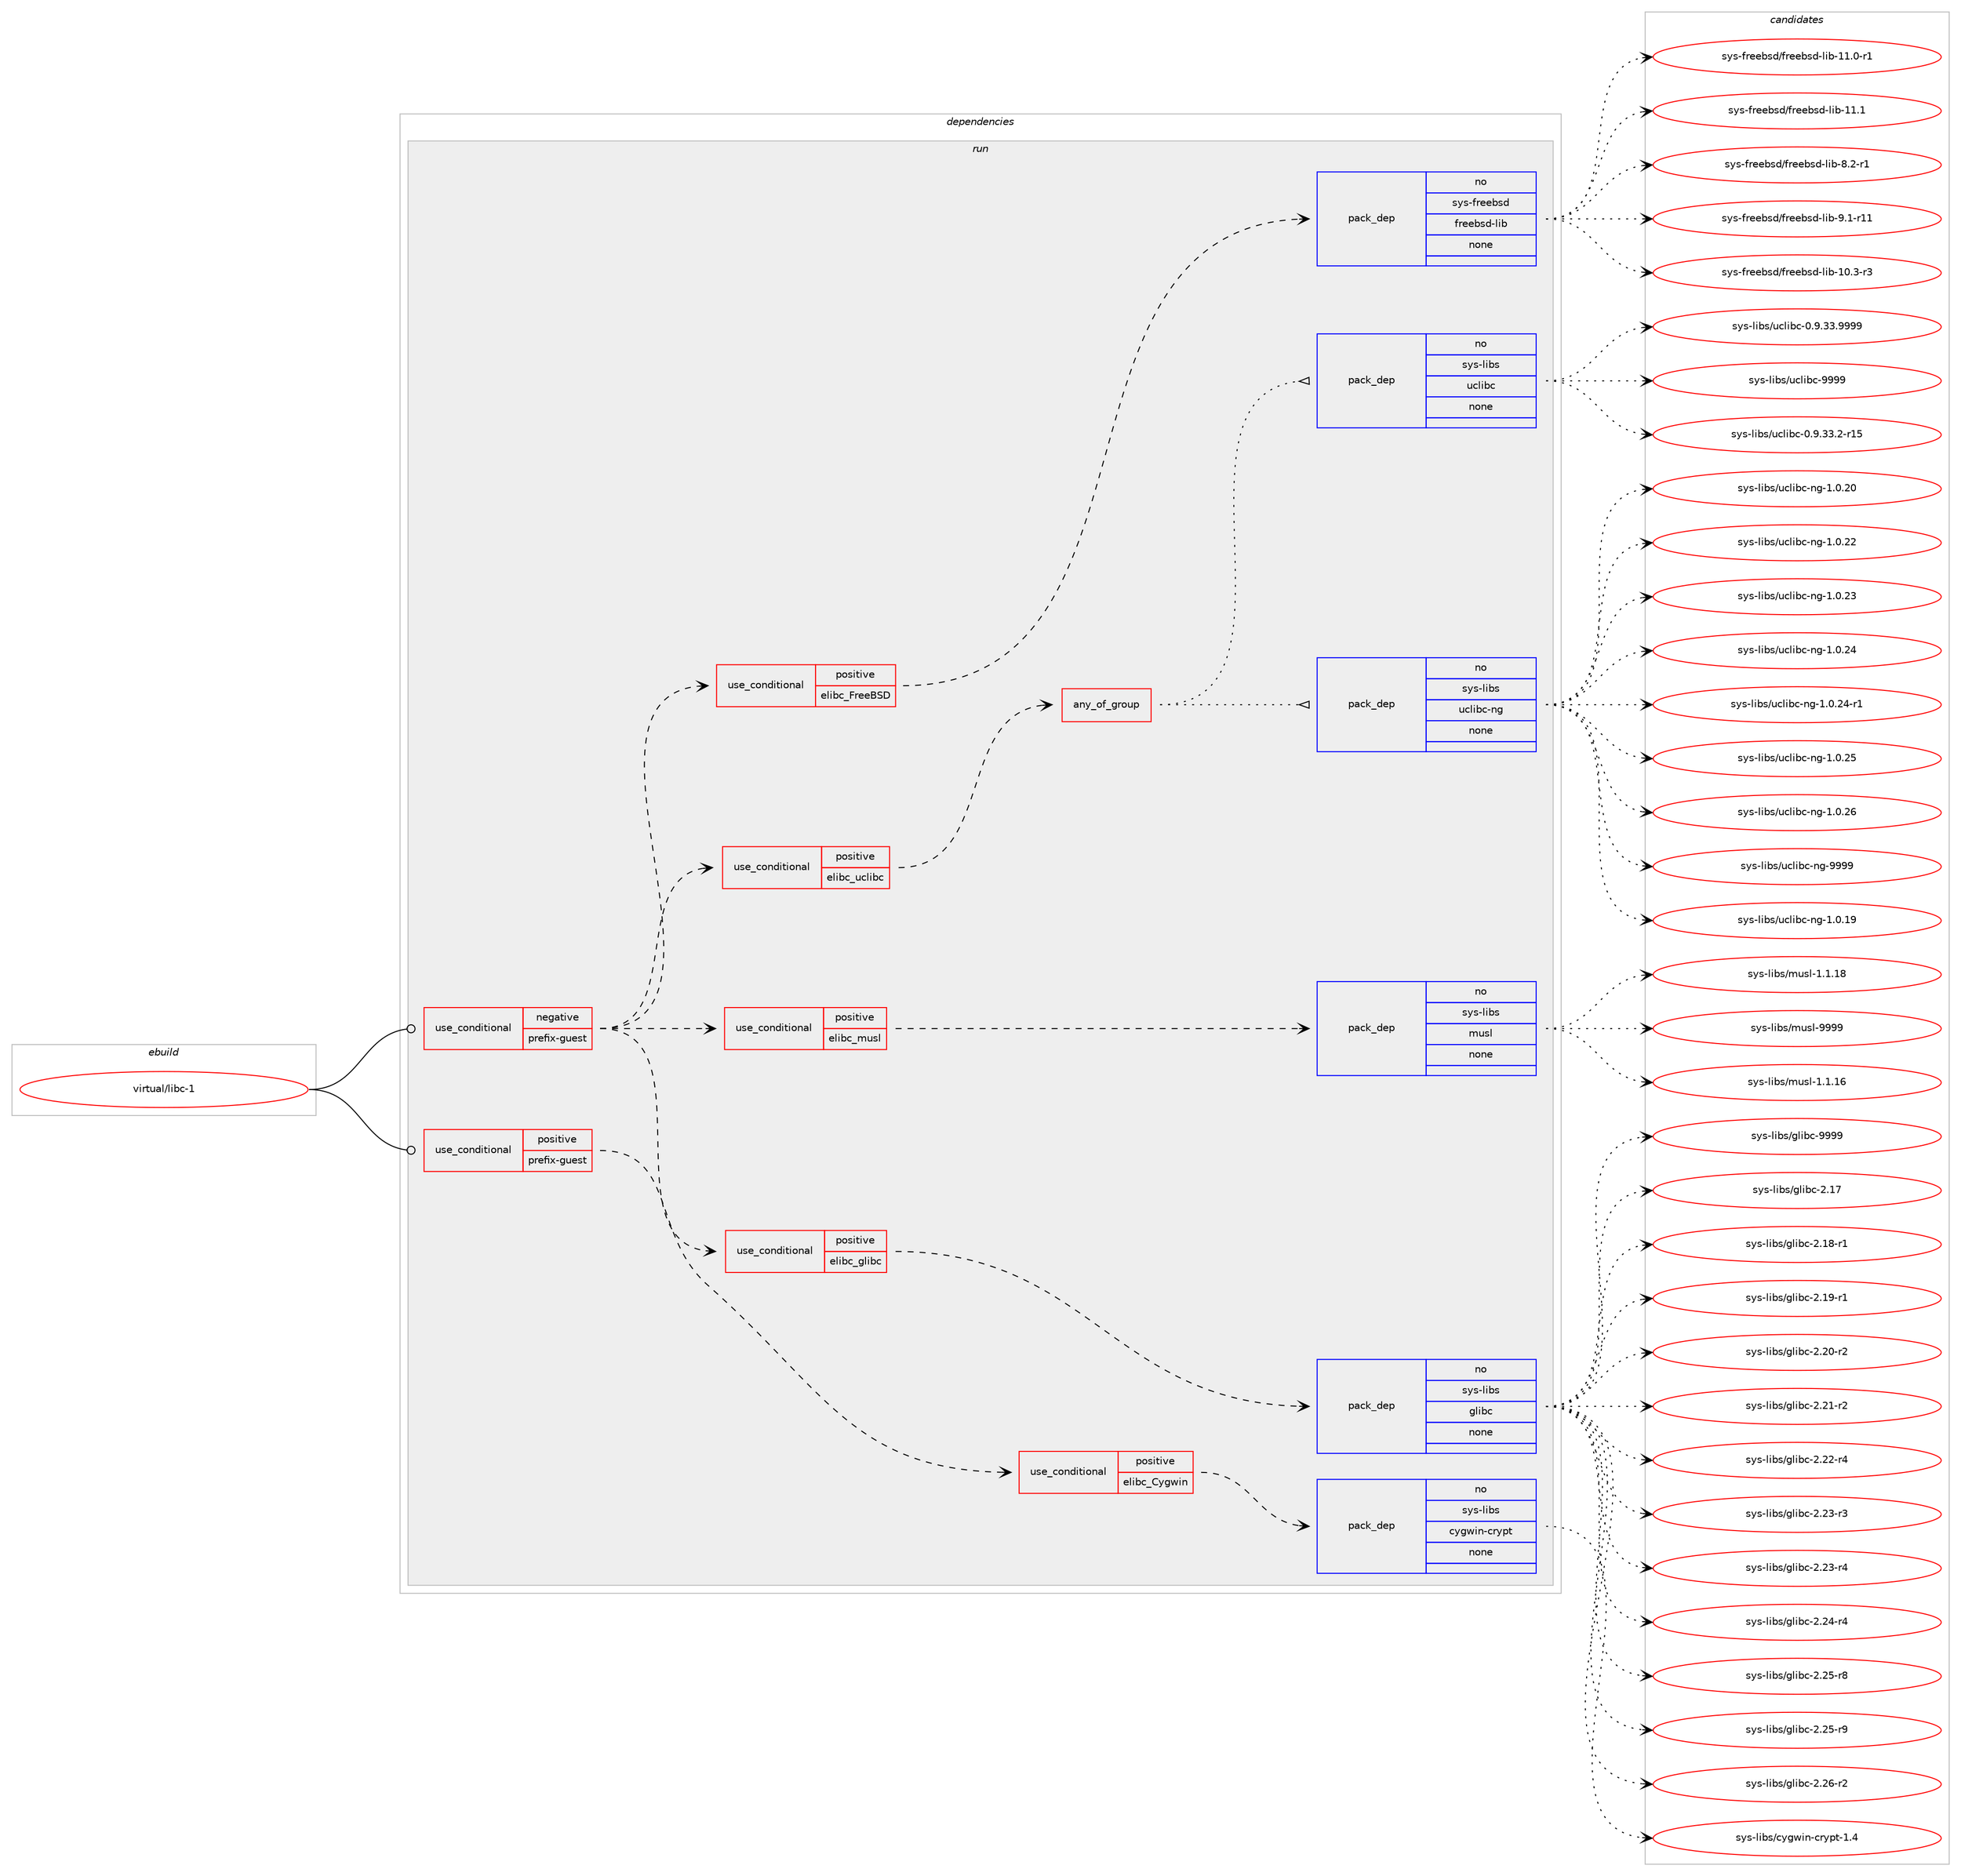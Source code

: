 digraph prolog {

# *************
# Graph options
# *************

newrank=true;
concentrate=true;
compound=true;
graph [rankdir=LR,fontname=Helvetica,fontsize=10,ranksep=1.5];#, ranksep=2.5, nodesep=0.2];
edge  [arrowhead=vee];
node  [fontname=Helvetica,fontsize=10];

# **********
# The ebuild
# **********

subgraph cluster_leftcol {
color=gray;
rank=same;
label=<<i>ebuild</i>>;
id [label="virtual/libc-1", color=red, width=4, href="../virtual/libc-1.svg"];
}

# ****************
# The dependencies
# ****************

subgraph cluster_midcol {
color=gray;
label=<<i>dependencies</i>>;
subgraph cluster_compile {
fillcolor="#eeeeee";
style=filled;
label=<<i>compile</i>>;
}
subgraph cluster_compileandrun {
fillcolor="#eeeeee";
style=filled;
label=<<i>compile and run</i>>;
}
subgraph cluster_run {
fillcolor="#eeeeee";
style=filled;
label=<<i>run</i>>;
subgraph cond118852 {
dependency497551 [label=<<TABLE BORDER="0" CELLBORDER="1" CELLSPACING="0" CELLPADDING="4"><TR><TD ROWSPAN="3" CELLPADDING="10">use_conditional</TD></TR><TR><TD>negative</TD></TR><TR><TD>prefix-guest</TD></TR></TABLE>>, shape=none, color=red];
subgraph cond118853 {
dependency497552 [label=<<TABLE BORDER="0" CELLBORDER="1" CELLSPACING="0" CELLPADDING="4"><TR><TD ROWSPAN="3" CELLPADDING="10">use_conditional</TD></TR><TR><TD>positive</TD></TR><TR><TD>elibc_glibc</TD></TR></TABLE>>, shape=none, color=red];
subgraph pack369803 {
dependency497553 [label=<<TABLE BORDER="0" CELLBORDER="1" CELLSPACING="0" CELLPADDING="4" WIDTH="220"><TR><TD ROWSPAN="6" CELLPADDING="30">pack_dep</TD></TR><TR><TD WIDTH="110">no</TD></TR><TR><TD>sys-libs</TD></TR><TR><TD>glibc</TD></TR><TR><TD>none</TD></TR><TR><TD></TD></TR></TABLE>>, shape=none, color=blue];
}
dependency497552:e -> dependency497553:w [weight=20,style="dashed",arrowhead="vee"];
}
dependency497551:e -> dependency497552:w [weight=20,style="dashed",arrowhead="vee"];
subgraph cond118854 {
dependency497554 [label=<<TABLE BORDER="0" CELLBORDER="1" CELLSPACING="0" CELLPADDING="4"><TR><TD ROWSPAN="3" CELLPADDING="10">use_conditional</TD></TR><TR><TD>positive</TD></TR><TR><TD>elibc_musl</TD></TR></TABLE>>, shape=none, color=red];
subgraph pack369804 {
dependency497555 [label=<<TABLE BORDER="0" CELLBORDER="1" CELLSPACING="0" CELLPADDING="4" WIDTH="220"><TR><TD ROWSPAN="6" CELLPADDING="30">pack_dep</TD></TR><TR><TD WIDTH="110">no</TD></TR><TR><TD>sys-libs</TD></TR><TR><TD>musl</TD></TR><TR><TD>none</TD></TR><TR><TD></TD></TR></TABLE>>, shape=none, color=blue];
}
dependency497554:e -> dependency497555:w [weight=20,style="dashed",arrowhead="vee"];
}
dependency497551:e -> dependency497554:w [weight=20,style="dashed",arrowhead="vee"];
subgraph cond118855 {
dependency497556 [label=<<TABLE BORDER="0" CELLBORDER="1" CELLSPACING="0" CELLPADDING="4"><TR><TD ROWSPAN="3" CELLPADDING="10">use_conditional</TD></TR><TR><TD>positive</TD></TR><TR><TD>elibc_uclibc</TD></TR></TABLE>>, shape=none, color=red];
subgraph any8571 {
dependency497557 [label=<<TABLE BORDER="0" CELLBORDER="1" CELLSPACING="0" CELLPADDING="4"><TR><TD CELLPADDING="10">any_of_group</TD></TR></TABLE>>, shape=none, color=red];subgraph pack369805 {
dependency497558 [label=<<TABLE BORDER="0" CELLBORDER="1" CELLSPACING="0" CELLPADDING="4" WIDTH="220"><TR><TD ROWSPAN="6" CELLPADDING="30">pack_dep</TD></TR><TR><TD WIDTH="110">no</TD></TR><TR><TD>sys-libs</TD></TR><TR><TD>uclibc-ng</TD></TR><TR><TD>none</TD></TR><TR><TD></TD></TR></TABLE>>, shape=none, color=blue];
}
dependency497557:e -> dependency497558:w [weight=20,style="dotted",arrowhead="oinv"];
subgraph pack369806 {
dependency497559 [label=<<TABLE BORDER="0" CELLBORDER="1" CELLSPACING="0" CELLPADDING="4" WIDTH="220"><TR><TD ROWSPAN="6" CELLPADDING="30">pack_dep</TD></TR><TR><TD WIDTH="110">no</TD></TR><TR><TD>sys-libs</TD></TR><TR><TD>uclibc</TD></TR><TR><TD>none</TD></TR><TR><TD></TD></TR></TABLE>>, shape=none, color=blue];
}
dependency497557:e -> dependency497559:w [weight=20,style="dotted",arrowhead="oinv"];
}
dependency497556:e -> dependency497557:w [weight=20,style="dashed",arrowhead="vee"];
}
dependency497551:e -> dependency497556:w [weight=20,style="dashed",arrowhead="vee"];
subgraph cond118856 {
dependency497560 [label=<<TABLE BORDER="0" CELLBORDER="1" CELLSPACING="0" CELLPADDING="4"><TR><TD ROWSPAN="3" CELLPADDING="10">use_conditional</TD></TR><TR><TD>positive</TD></TR><TR><TD>elibc_FreeBSD</TD></TR></TABLE>>, shape=none, color=red];
subgraph pack369807 {
dependency497561 [label=<<TABLE BORDER="0" CELLBORDER="1" CELLSPACING="0" CELLPADDING="4" WIDTH="220"><TR><TD ROWSPAN="6" CELLPADDING="30">pack_dep</TD></TR><TR><TD WIDTH="110">no</TD></TR><TR><TD>sys-freebsd</TD></TR><TR><TD>freebsd-lib</TD></TR><TR><TD>none</TD></TR><TR><TD></TD></TR></TABLE>>, shape=none, color=blue];
}
dependency497560:e -> dependency497561:w [weight=20,style="dashed",arrowhead="vee"];
}
dependency497551:e -> dependency497560:w [weight=20,style="dashed",arrowhead="vee"];
}
id:e -> dependency497551:w [weight=20,style="solid",arrowhead="odot"];
subgraph cond118857 {
dependency497562 [label=<<TABLE BORDER="0" CELLBORDER="1" CELLSPACING="0" CELLPADDING="4"><TR><TD ROWSPAN="3" CELLPADDING="10">use_conditional</TD></TR><TR><TD>positive</TD></TR><TR><TD>prefix-guest</TD></TR></TABLE>>, shape=none, color=red];
subgraph cond118858 {
dependency497563 [label=<<TABLE BORDER="0" CELLBORDER="1" CELLSPACING="0" CELLPADDING="4"><TR><TD ROWSPAN="3" CELLPADDING="10">use_conditional</TD></TR><TR><TD>positive</TD></TR><TR><TD>elibc_Cygwin</TD></TR></TABLE>>, shape=none, color=red];
subgraph pack369808 {
dependency497564 [label=<<TABLE BORDER="0" CELLBORDER="1" CELLSPACING="0" CELLPADDING="4" WIDTH="220"><TR><TD ROWSPAN="6" CELLPADDING="30">pack_dep</TD></TR><TR><TD WIDTH="110">no</TD></TR><TR><TD>sys-libs</TD></TR><TR><TD>cygwin-crypt</TD></TR><TR><TD>none</TD></TR><TR><TD></TD></TR></TABLE>>, shape=none, color=blue];
}
dependency497563:e -> dependency497564:w [weight=20,style="dashed",arrowhead="vee"];
}
dependency497562:e -> dependency497563:w [weight=20,style="dashed",arrowhead="vee"];
}
id:e -> dependency497562:w [weight=20,style="solid",arrowhead="odot"];
}
}

# **************
# The candidates
# **************

subgraph cluster_choices {
rank=same;
color=gray;
label=<<i>candidates</i>>;

subgraph choice369803 {
color=black;
nodesep=1;
choice11512111545108105981154710310810598994550464955 [label="sys-libs/glibc-2.17", color=red, width=4,href="../sys-libs/glibc-2.17.svg"];
choice115121115451081059811547103108105989945504649564511449 [label="sys-libs/glibc-2.18-r1", color=red, width=4,href="../sys-libs/glibc-2.18-r1.svg"];
choice115121115451081059811547103108105989945504649574511449 [label="sys-libs/glibc-2.19-r1", color=red, width=4,href="../sys-libs/glibc-2.19-r1.svg"];
choice115121115451081059811547103108105989945504650484511450 [label="sys-libs/glibc-2.20-r2", color=red, width=4,href="../sys-libs/glibc-2.20-r2.svg"];
choice115121115451081059811547103108105989945504650494511450 [label="sys-libs/glibc-2.21-r2", color=red, width=4,href="../sys-libs/glibc-2.21-r2.svg"];
choice115121115451081059811547103108105989945504650504511452 [label="sys-libs/glibc-2.22-r4", color=red, width=4,href="../sys-libs/glibc-2.22-r4.svg"];
choice115121115451081059811547103108105989945504650514511451 [label="sys-libs/glibc-2.23-r3", color=red, width=4,href="../sys-libs/glibc-2.23-r3.svg"];
choice115121115451081059811547103108105989945504650514511452 [label="sys-libs/glibc-2.23-r4", color=red, width=4,href="../sys-libs/glibc-2.23-r4.svg"];
choice115121115451081059811547103108105989945504650524511452 [label="sys-libs/glibc-2.24-r4", color=red, width=4,href="../sys-libs/glibc-2.24-r4.svg"];
choice115121115451081059811547103108105989945504650534511456 [label="sys-libs/glibc-2.25-r8", color=red, width=4,href="../sys-libs/glibc-2.25-r8.svg"];
choice115121115451081059811547103108105989945504650534511457 [label="sys-libs/glibc-2.25-r9", color=red, width=4,href="../sys-libs/glibc-2.25-r9.svg"];
choice115121115451081059811547103108105989945504650544511450 [label="sys-libs/glibc-2.26-r2", color=red, width=4,href="../sys-libs/glibc-2.26-r2.svg"];
choice11512111545108105981154710310810598994557575757 [label="sys-libs/glibc-9999", color=red, width=4,href="../sys-libs/glibc-9999.svg"];
dependency497553:e -> choice11512111545108105981154710310810598994550464955:w [style=dotted,weight="100"];
dependency497553:e -> choice115121115451081059811547103108105989945504649564511449:w [style=dotted,weight="100"];
dependency497553:e -> choice115121115451081059811547103108105989945504649574511449:w [style=dotted,weight="100"];
dependency497553:e -> choice115121115451081059811547103108105989945504650484511450:w [style=dotted,weight="100"];
dependency497553:e -> choice115121115451081059811547103108105989945504650494511450:w [style=dotted,weight="100"];
dependency497553:e -> choice115121115451081059811547103108105989945504650504511452:w [style=dotted,weight="100"];
dependency497553:e -> choice115121115451081059811547103108105989945504650514511451:w [style=dotted,weight="100"];
dependency497553:e -> choice115121115451081059811547103108105989945504650514511452:w [style=dotted,weight="100"];
dependency497553:e -> choice115121115451081059811547103108105989945504650524511452:w [style=dotted,weight="100"];
dependency497553:e -> choice115121115451081059811547103108105989945504650534511456:w [style=dotted,weight="100"];
dependency497553:e -> choice115121115451081059811547103108105989945504650534511457:w [style=dotted,weight="100"];
dependency497553:e -> choice115121115451081059811547103108105989945504650544511450:w [style=dotted,weight="100"];
dependency497553:e -> choice11512111545108105981154710310810598994557575757:w [style=dotted,weight="100"];
}
subgraph choice369804 {
color=black;
nodesep=1;
choice11512111545108105981154710911711510845494649464954 [label="sys-libs/musl-1.1.16", color=red, width=4,href="../sys-libs/musl-1.1.16.svg"];
choice11512111545108105981154710911711510845494649464956 [label="sys-libs/musl-1.1.18", color=red, width=4,href="../sys-libs/musl-1.1.18.svg"];
choice1151211154510810598115471091171151084557575757 [label="sys-libs/musl-9999", color=red, width=4,href="../sys-libs/musl-9999.svg"];
dependency497555:e -> choice11512111545108105981154710911711510845494649464954:w [style=dotted,weight="100"];
dependency497555:e -> choice11512111545108105981154710911711510845494649464956:w [style=dotted,weight="100"];
dependency497555:e -> choice1151211154510810598115471091171151084557575757:w [style=dotted,weight="100"];
}
subgraph choice369805 {
color=black;
nodesep=1;
choice1151211154510810598115471179910810598994511010345494648464957 [label="sys-libs/uclibc-ng-1.0.19", color=red, width=4,href="../sys-libs/uclibc-ng-1.0.19.svg"];
choice1151211154510810598115471179910810598994511010345494648465048 [label="sys-libs/uclibc-ng-1.0.20", color=red, width=4,href="../sys-libs/uclibc-ng-1.0.20.svg"];
choice1151211154510810598115471179910810598994511010345494648465050 [label="sys-libs/uclibc-ng-1.0.22", color=red, width=4,href="../sys-libs/uclibc-ng-1.0.22.svg"];
choice1151211154510810598115471179910810598994511010345494648465051 [label="sys-libs/uclibc-ng-1.0.23", color=red, width=4,href="../sys-libs/uclibc-ng-1.0.23.svg"];
choice1151211154510810598115471179910810598994511010345494648465052 [label="sys-libs/uclibc-ng-1.0.24", color=red, width=4,href="../sys-libs/uclibc-ng-1.0.24.svg"];
choice11512111545108105981154711799108105989945110103454946484650524511449 [label="sys-libs/uclibc-ng-1.0.24-r1", color=red, width=4,href="../sys-libs/uclibc-ng-1.0.24-r1.svg"];
choice1151211154510810598115471179910810598994511010345494648465053 [label="sys-libs/uclibc-ng-1.0.25", color=red, width=4,href="../sys-libs/uclibc-ng-1.0.25.svg"];
choice1151211154510810598115471179910810598994511010345494648465054 [label="sys-libs/uclibc-ng-1.0.26", color=red, width=4,href="../sys-libs/uclibc-ng-1.0.26.svg"];
choice115121115451081059811547117991081059899451101034557575757 [label="sys-libs/uclibc-ng-9999", color=red, width=4,href="../sys-libs/uclibc-ng-9999.svg"];
dependency497558:e -> choice1151211154510810598115471179910810598994511010345494648464957:w [style=dotted,weight="100"];
dependency497558:e -> choice1151211154510810598115471179910810598994511010345494648465048:w [style=dotted,weight="100"];
dependency497558:e -> choice1151211154510810598115471179910810598994511010345494648465050:w [style=dotted,weight="100"];
dependency497558:e -> choice1151211154510810598115471179910810598994511010345494648465051:w [style=dotted,weight="100"];
dependency497558:e -> choice1151211154510810598115471179910810598994511010345494648465052:w [style=dotted,weight="100"];
dependency497558:e -> choice11512111545108105981154711799108105989945110103454946484650524511449:w [style=dotted,weight="100"];
dependency497558:e -> choice1151211154510810598115471179910810598994511010345494648465053:w [style=dotted,weight="100"];
dependency497558:e -> choice1151211154510810598115471179910810598994511010345494648465054:w [style=dotted,weight="100"];
dependency497558:e -> choice115121115451081059811547117991081059899451101034557575757:w [style=dotted,weight="100"];
}
subgraph choice369806 {
color=black;
nodesep=1;
choice115121115451081059811547117991081059899454846574651514650451144953 [label="sys-libs/uclibc-0.9.33.2-r15", color=red, width=4,href="../sys-libs/uclibc-0.9.33.2-r15.svg"];
choice115121115451081059811547117991081059899454846574651514657575757 [label="sys-libs/uclibc-0.9.33.9999", color=red, width=4,href="../sys-libs/uclibc-0.9.33.9999.svg"];
choice1151211154510810598115471179910810598994557575757 [label="sys-libs/uclibc-9999", color=red, width=4,href="../sys-libs/uclibc-9999.svg"];
dependency497559:e -> choice115121115451081059811547117991081059899454846574651514650451144953:w [style=dotted,weight="100"];
dependency497559:e -> choice115121115451081059811547117991081059899454846574651514657575757:w [style=dotted,weight="100"];
dependency497559:e -> choice1151211154510810598115471179910810598994557575757:w [style=dotted,weight="100"];
}
subgraph choice369807 {
color=black;
nodesep=1;
choice11512111545102114101101981151004710211410110198115100451081059845494846514511451 [label="sys-freebsd/freebsd-lib-10.3-r3", color=red, width=4,href="../sys-freebsd/freebsd-lib-10.3-r3.svg"];
choice11512111545102114101101981151004710211410110198115100451081059845494946484511449 [label="sys-freebsd/freebsd-lib-11.0-r1", color=red, width=4,href="../sys-freebsd/freebsd-lib-11.0-r1.svg"];
choice1151211154510211410110198115100471021141011019811510045108105984549494649 [label="sys-freebsd/freebsd-lib-11.1", color=red, width=4,href="../sys-freebsd/freebsd-lib-11.1.svg"];
choice115121115451021141011019811510047102114101101981151004510810598455646504511449 [label="sys-freebsd/freebsd-lib-8.2-r1", color=red, width=4,href="../sys-freebsd/freebsd-lib-8.2-r1.svg"];
choice11512111545102114101101981151004710211410110198115100451081059845574649451144949 [label="sys-freebsd/freebsd-lib-9.1-r11", color=red, width=4,href="../sys-freebsd/freebsd-lib-9.1-r11.svg"];
dependency497561:e -> choice11512111545102114101101981151004710211410110198115100451081059845494846514511451:w [style=dotted,weight="100"];
dependency497561:e -> choice11512111545102114101101981151004710211410110198115100451081059845494946484511449:w [style=dotted,weight="100"];
dependency497561:e -> choice1151211154510211410110198115100471021141011019811510045108105984549494649:w [style=dotted,weight="100"];
dependency497561:e -> choice115121115451021141011019811510047102114101101981151004510810598455646504511449:w [style=dotted,weight="100"];
dependency497561:e -> choice11512111545102114101101981151004710211410110198115100451081059845574649451144949:w [style=dotted,weight="100"];
}
subgraph choice369808 {
color=black;
nodesep=1;
choice11512111545108105981154799121103119105110459911412111211645494652 [label="sys-libs/cygwin-crypt-1.4", color=red, width=4,href="../sys-libs/cygwin-crypt-1.4.svg"];
dependency497564:e -> choice11512111545108105981154799121103119105110459911412111211645494652:w [style=dotted,weight="100"];
}
}

}
